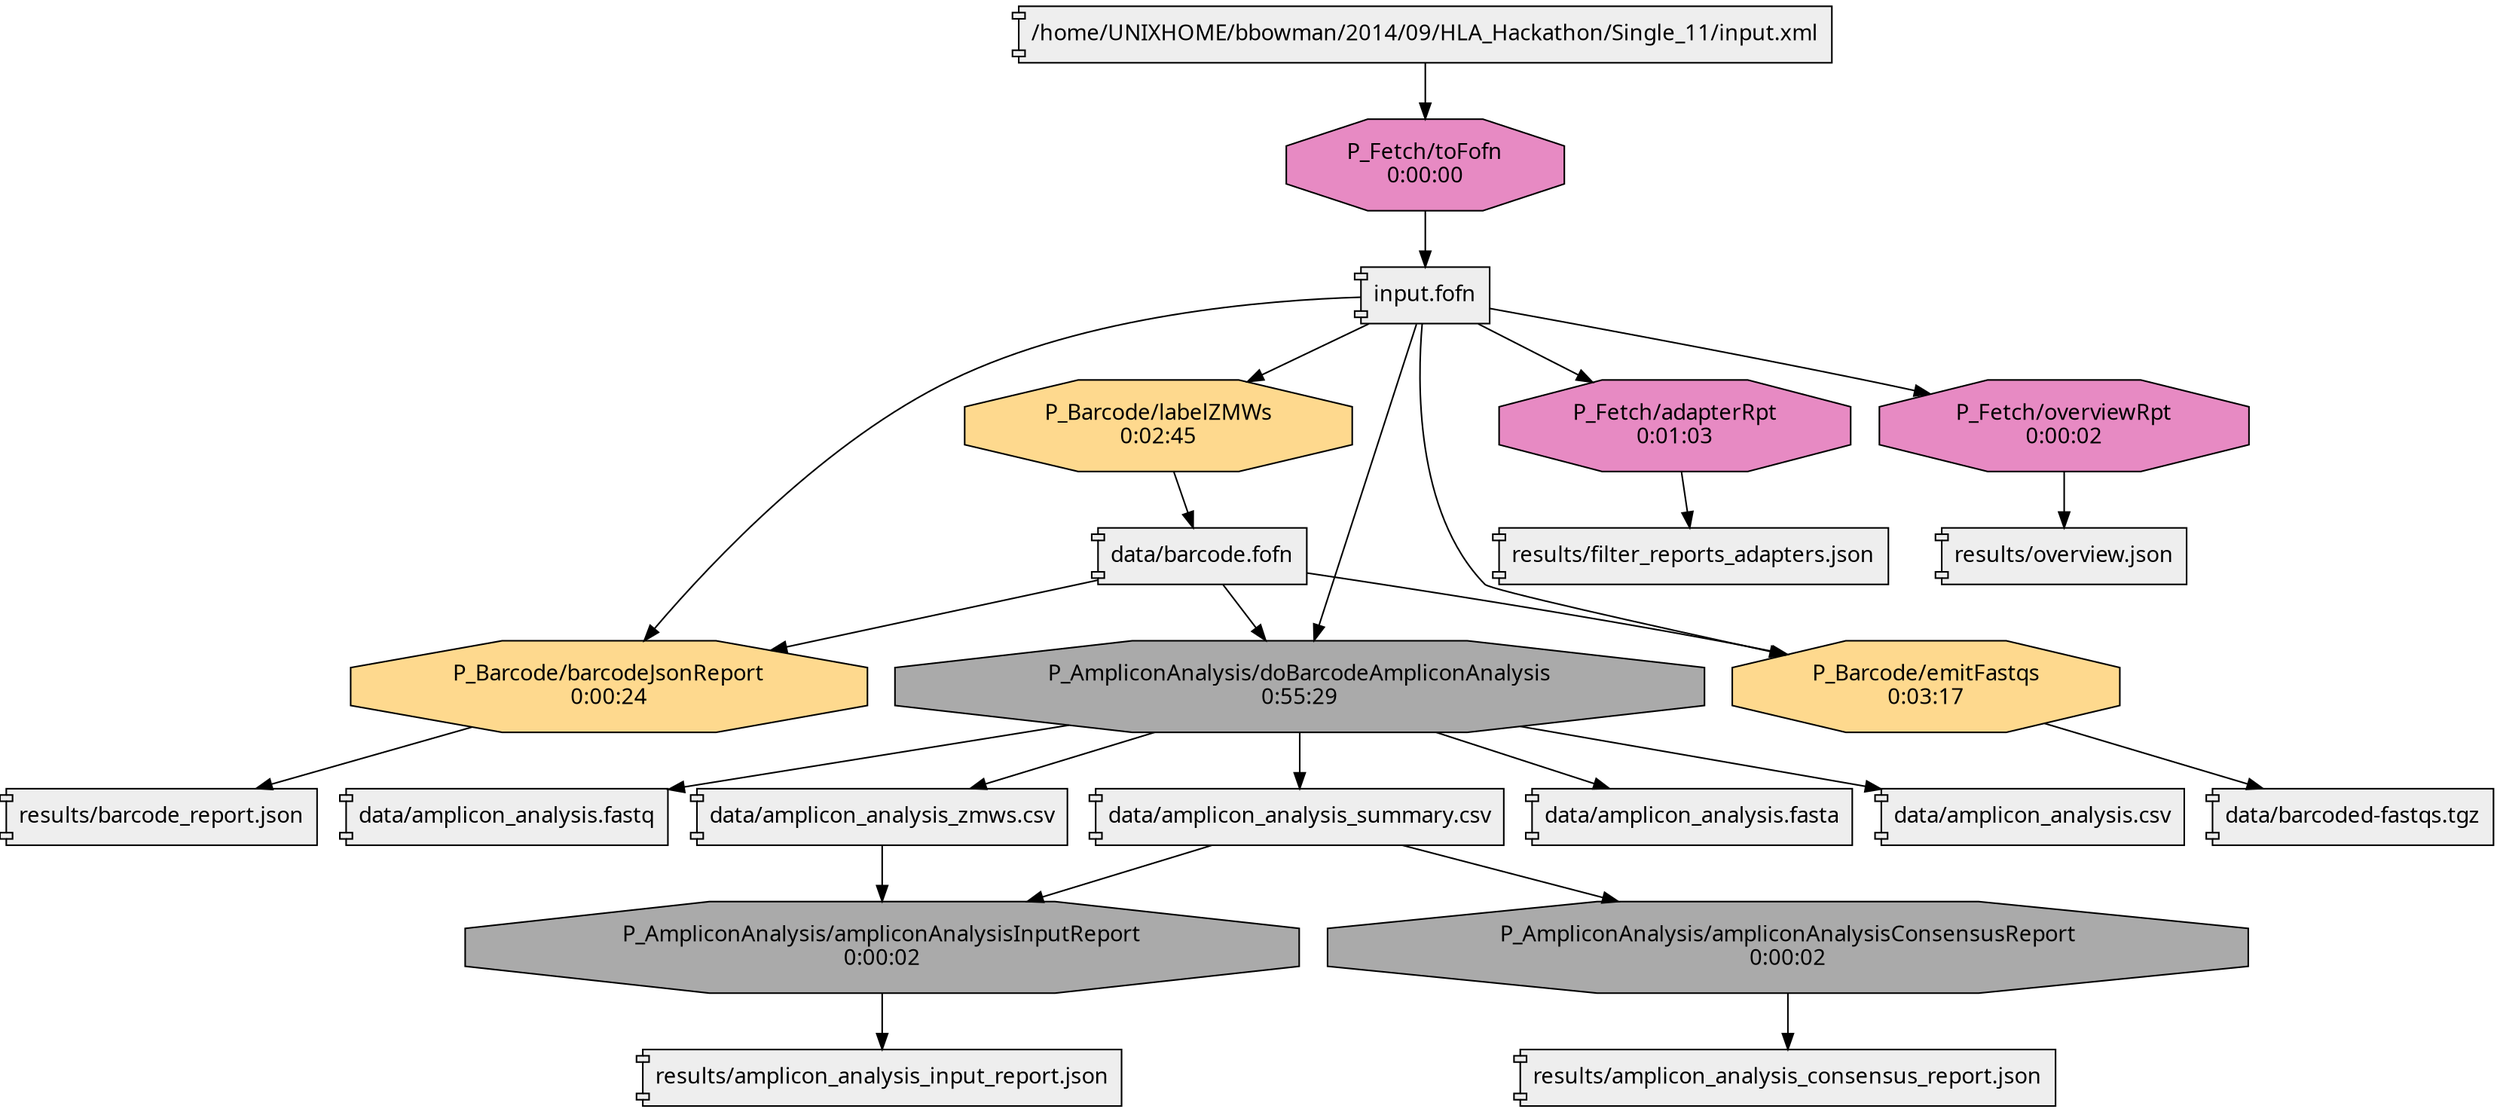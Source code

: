 digraph "workflow://Anonymous/Workflow#summary" {
"file://Anonymous//home/UNIXHOME/bbowman/2014/09/HLA_Hackathon/Single_11/input.xml" [shape=component, label="/home/UNIXHOME/bbowman/2014/09/HLA_Hackathon/Single_11/input.xml", fillcolor="#EEEEEE", style=filled, fontname="Times New Roman"];

"file://Anonymous/data/amplicon_analysis.csv" [shape=component, label="data/amplicon_analysis.csv", fillcolor="#EEEEEE", style=filled, fontname="Times New Roman"];

"file://Anonymous/data/amplicon_analysis.fastq" [shape=component, label="data/amplicon_analysis.fastq", fillcolor="#EEEEEE", style=filled, fontname="Times New Roman"];

"file://Anonymous/data/amplicon_analysis_summary.csv" [shape=component, label="data/amplicon_analysis_summary.csv", fillcolor="#EEEEEE", style=filled, fontname="Times New Roman"];

"task://Anonymous/P_Barcode/barcodeJsonReport" [shape=octagon, label="P_Barcode/barcodeJsonReport\n0:00:24", color="#000000", fillcolor="#FED98E", style=filled, fontname="Times New Roman"];

"task://Anonymous/P_Barcode/labelZMWs" [shape=octagon, label="P_Barcode/labelZMWs\n0:02:45", color="#000000", fillcolor="#FED98E", style=filled, fontname="Times New Roman"];

"file://Anonymous/results/overview.json" [shape=component, label="results/overview.json", fillcolor="#EEEEEE", style=filled, fontname="Times New Roman"];

"file://Anonymous/data/amplicon_analysis.fasta" [shape=component, label="data/amplicon_analysis.fasta", fillcolor="#EEEEEE", style=filled, fontname="Times New Roman"];

"file://Anonymous/results/amplicon_analysis_consensus_report.json" [shape=component, label="results/amplicon_analysis_consensus_report.json", fillcolor="#EEEEEE", style=filled, fontname="Times New Roman"];

"file://Anonymous/input.fofn" [shape=component, label="input.fofn", fillcolor="#EEEEEE", style=filled, fontname="Times New Roman"];

"file://Anonymous/results/barcode_report.json" [shape=component, label="results/barcode_report.json", fillcolor="#EEEEEE", style=filled, fontname="Times New Roman"];

"task://Anonymous/P_AmpliconAnalysis/doBarcodeAmpliconAnalysis" [shape=octagon, label="P_AmpliconAnalysis/doBarcodeAmpliconAnalysis\n0:55:29", color="#000000", fillcolor="#AAAAAA", style=filled, fontname="Times New Roman"];

"task://Anonymous/P_Fetch/adapterRpt" [shape=octagon, label="P_Fetch/adapterRpt\n0:01:03", color="#000000", fillcolor="#E78AC3", style=filled, fontname="Times New Roman"];

"file://Anonymous/data/amplicon_analysis_zmws.csv" [shape=component, label="data/amplicon_analysis_zmws.csv", fillcolor="#EEEEEE", style=filled, fontname="Times New Roman"];

"task://Anonymous/P_Fetch/overviewRpt" [shape=octagon, label="P_Fetch/overviewRpt\n0:00:02", color="#000000", fillcolor="#E78AC3", style=filled, fontname="Times New Roman"];

"file://Anonymous/results/filter_reports_adapters.json" [shape=component, label="results/filter_reports_adapters.json", fillcolor="#EEEEEE", style=filled, fontname="Times New Roman"];

"task://Anonymous/P_Fetch/toFofn" [shape=octagon, label="P_Fetch/toFofn\n0:00:00", color="#000000", fillcolor="#E78AC3", style=filled, fontname="Times New Roman"];

"task://Anonymous/P_AmpliconAnalysis/ampliconAnalysisInputReport" [shape=octagon, label="P_AmpliconAnalysis/ampliconAnalysisInputReport\n0:00:02", color="#000000", fillcolor="#AAAAAA", style=filled, fontname="Times New Roman"];

"task://Anonymous/P_AmpliconAnalysis/ampliconAnalysisConsensusReport" [shape=octagon, label="P_AmpliconAnalysis/ampliconAnalysisConsensusReport\n0:00:02", color="#000000", fillcolor="#AAAAAA", style=filled, fontname="Times New Roman"];

"task://Anonymous/P_Barcode/emitFastqs" [shape=octagon, label="P_Barcode/emitFastqs\n0:03:17", color="#000000", fillcolor="#FED98E", style=filled, fontname="Times New Roman"];

"file://Anonymous/results/amplicon_analysis_input_report.json" [shape=component, label="results/amplicon_analysis_input_report.json", fillcolor="#EEEEEE", style=filled, fontname="Times New Roman"];

"file://Anonymous/data/barcoded-fastqs.tgz" [shape=component, label="data/barcoded-fastqs.tgz", fillcolor="#EEEEEE", style=filled, fontname="Times New Roman"];

"file://Anonymous/data/barcode.fofn" [shape=component, label="data/barcode.fofn", fillcolor="#EEEEEE", style=filled, fontname="Times New Roman"];
"file://Anonymous//home/UNIXHOME/bbowman/2014/09/HLA_Hackathon/Single_11/input.xml" -> "task://Anonymous/P_Fetch/toFofn";
"file://Anonymous/input.fofn" -> "task://Anonymous/P_Barcode/barcodeJsonReport";
"file://Anonymous/data/barcode.fofn" -> "task://Anonymous/P_Barcode/emitFastqs";
"task://Anonymous/P_AmpliconAnalysis/ampliconAnalysisInputReport" -> "file://Anonymous/results/amplicon_analysis_input_report.json";
"task://Anonymous/P_AmpliconAnalysis/doBarcodeAmpliconAnalysis" -> "file://Anonymous/data/amplicon_analysis_zmws.csv";
"file://Anonymous/input.fofn" -> "task://Anonymous/P_AmpliconAnalysis/doBarcodeAmpliconAnalysis";
"file://Anonymous/data/barcode.fofn" -> "task://Anonymous/P_Barcode/barcodeJsonReport";
"task://Anonymous/P_Barcode/barcodeJsonReport" -> "file://Anonymous/results/barcode_report.json";
"file://Anonymous/data/amplicon_analysis_zmws.csv" -> "task://Anonymous/P_AmpliconAnalysis/ampliconAnalysisInputReport";
"file://Anonymous/input.fofn" -> "task://Anonymous/P_Barcode/labelZMWs";
"file://Anonymous/input.fofn" -> "task://Anonymous/P_Fetch/adapterRpt";
"task://Anonymous/P_Barcode/emitFastqs" -> "file://Anonymous/data/barcoded-fastqs.tgz";
"file://Anonymous/input.fofn" -> "task://Anonymous/P_Barcode/emitFastqs";
"task://Anonymous/P_AmpliconAnalysis/doBarcodeAmpliconAnalysis" -> "file://Anonymous/data/amplicon_analysis.csv";
"task://Anonymous/P_Fetch/adapterRpt" -> "file://Anonymous/results/filter_reports_adapters.json";
"file://Anonymous/data/barcode.fofn" -> "task://Anonymous/P_AmpliconAnalysis/doBarcodeAmpliconAnalysis";
"task://Anonymous/P_AmpliconAnalysis/ampliconAnalysisConsensusReport" -> "file://Anonymous/results/amplicon_analysis_consensus_report.json";
"file://Anonymous/data/amplicon_analysis_summary.csv" -> "task://Anonymous/P_AmpliconAnalysis/ampliconAnalysisConsensusReport";
"file://Anonymous/input.fofn" -> "task://Anonymous/P_Fetch/overviewRpt";
"task://Anonymous/P_AmpliconAnalysis/doBarcodeAmpliconAnalysis" -> "file://Anonymous/data/amplicon_analysis.fasta";
"task://Anonymous/P_Barcode/labelZMWs" -> "file://Anonymous/data/barcode.fofn";
"task://Anonymous/P_AmpliconAnalysis/doBarcodeAmpliconAnalysis" -> "file://Anonymous/data/amplicon_analysis_summary.csv";
"task://Anonymous/P_Fetch/overviewRpt" -> "file://Anonymous/results/overview.json";
"task://Anonymous/P_Fetch/toFofn" -> "file://Anonymous/input.fofn";
"task://Anonymous/P_AmpliconAnalysis/doBarcodeAmpliconAnalysis" -> "file://Anonymous/data/amplicon_analysis.fastq";
"file://Anonymous/data/amplicon_analysis_summary.csv" -> "task://Anonymous/P_AmpliconAnalysis/ampliconAnalysisInputReport";
}